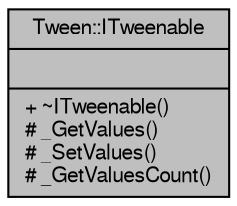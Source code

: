 digraph "Tween::ITweenable"
{
  bgcolor="transparent";
  edge [fontname="FreeSans",fontsize="10",labelfontname="FreeSans",labelfontsize="10"];
  node [fontname="FreeSans",fontsize="10",shape=record];
  Node1 [label="{Tween::ITweenable\n||+ ~ITweenable()\l# _GetValues()\l# _SetValues()\l# _GetValuesCount()\l}",height=0.2,width=0.4,color="black", fillcolor="grey75", style="filled" fontcolor="black"];
}
